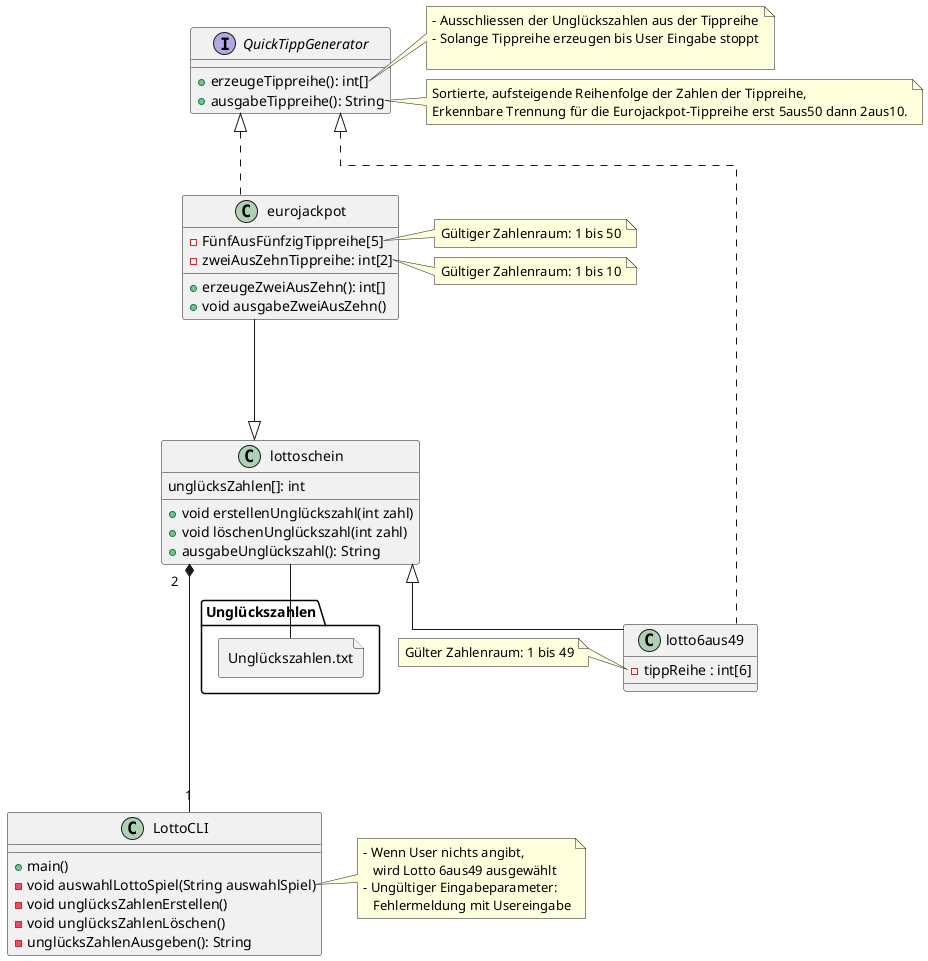 @startuml
allowmixing
skinparam linetype ortho

class LottoCLI {
   + main()
   - void auswahlLottoSpiel(String auswahlSpiel)
   - void unglücksZahlenErstellen()
   - void unglücksZahlenLöschen()
   - unglücksZahlenAusgeben(): String
}

class lottoschein{
    unglücksZahlen[]: int

    + void erstellenUnglückszahl(int zahl)
    + void löschenUnglückszahl(int zahl)
    + ausgabeUnglückszahl(): String
}

class lotto6aus49 extends lottoschein implements QuickTippGenerator{
    - tippReihe : int[6]
}

class eurojackpot extends lottoschein implements QuickTippGenerator{
    - FünfAusFünfzigTippreihe[5]
    - zweiAusZehnTippreihe: int[2]
    + erzeugeZweiAusZehn(): int[]
    + void ausgabeZweiAusZehn()
    }

interface QuickTippGenerator{
    + erzeugeTippreihe(): int[]
    + ausgabeTippreihe(): String
}

file "Unglückszahlen.txt"

note right of QuickTippGenerator::erzeugeTippreihe
- Ausschliessen der Unglückszahlen aus der Tippreihe
- Solange Tippreihe erzeugen bis User Eingabe stoppt

end note

note right of QuickTippGenerator::ausgabeTippreihe
    Sortierte, aufsteigende Reihenfolge der Zahlen der Tippreihe,
    Erkennbare Trennung für die Eurojackpot-Tippreihe erst 5aus50 dann 2aus10.
end note

note right of LottoCLI::auswahlLottoSpiel
- Wenn User nichts angibt,
   wird Lotto 6aus49 ausgewählt
- Ungültiger Eingabeparameter:
   Fehlermeldung mit Usereingabe
end note

note left of lottoschein::erstellenUnglückszahlen
- Gültiger Zahlenraum: 1 bis 50
- Fehlermeldung bei Angabe einer Zahl
   außerhalb des gültigen Zahlenraums:
   Ausgabe des gültigen Zahlenraums
end note

note left of lotto6aus49::tippReihe
Gülter Zahlenraum: 1 bis 49
end note

note left of eurojackpot::FünfAusFünfzigTippreihe
Gültiger Zahlenraum: 1 bis 50
end note

note left of eurojackpot::zweiAusZehnTippreihe
Gültiger Zahlenraum: 1 bis 10
end note

eurojackpot -[hidden]-> QuickTippGenerator
eurojackpot -[hidden]--> lottoschein
lottoschein "2" *---- "1" LottoCLI
lottoschein -- "Unglückszahlen.txt"

lottoschein -[hidden]- lotto6aus49
@enduml